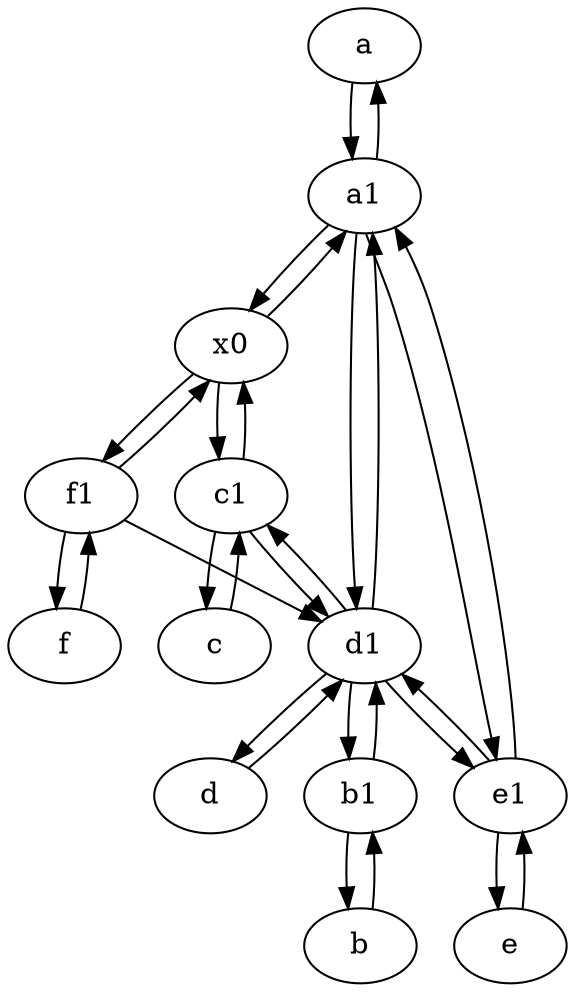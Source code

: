 digraph  {
	a [pos="40,10!"];
	e1 [pos="25,45!"];
	f [pos="15,45!"];
	c [pos="20,10!"];
	d1 [pos="25,30!"];
	x0;
	c1 [pos="30,15!"];
	b [pos="50,20!"];
	d [pos="20,30!"];
	e [pos="30,50!"];
	b1 [pos="45,20!"];
	f1;
	a1 [pos="40,15!"];
	a1 -> x0;
	d1 -> a1;
	d1 -> d;
	e -> e1;
	b1 -> b;
	a -> a1;
	d -> d1;
	b -> b1;
	f1 -> d1;
	f1 -> f;
	x0 -> f1;
	x0 -> c1;
	c1 -> d1;
	a1 -> a;
	a1 -> e1;
	a1 -> d1;
	c1 -> c;
	b1 -> d1;
	d1 -> b1;
	c -> c1;
	x0 -> a1;
	f -> f1;
	e1 -> a1;
	d1 -> e1;
	e1 -> d1;
	e1 -> e;
	d1 -> c1;
	c1 -> x0;
	f1 -> x0;

	}
